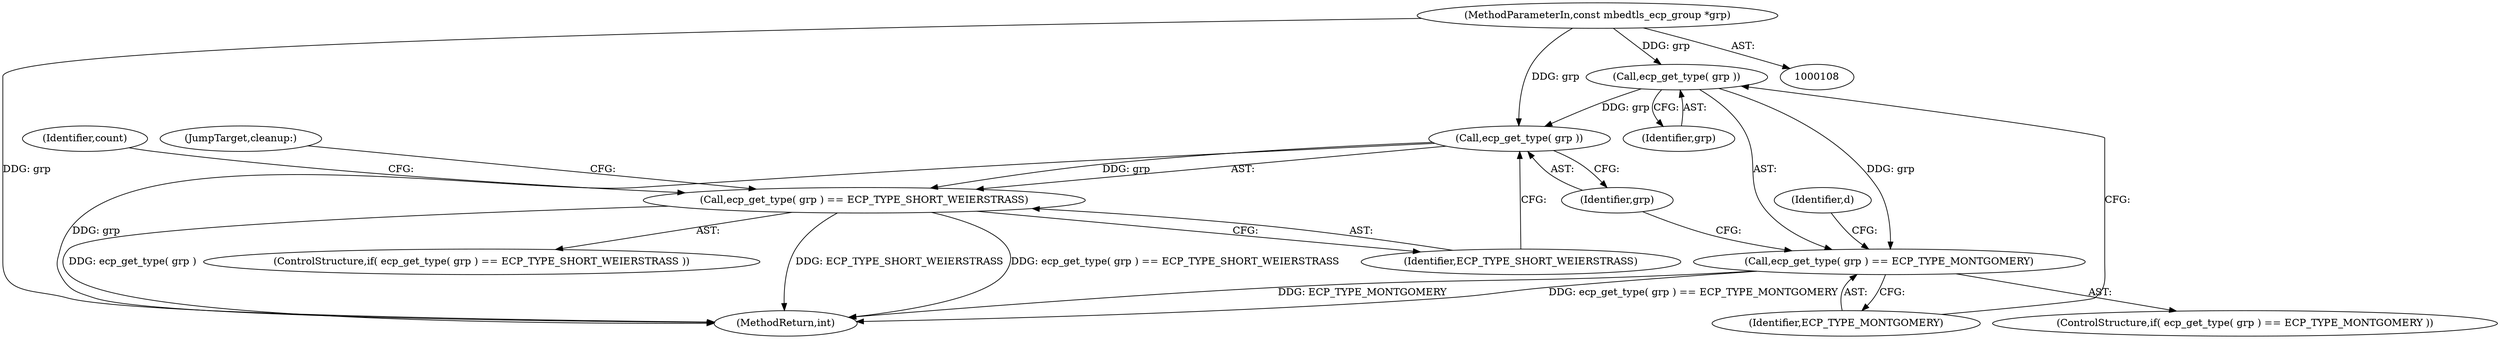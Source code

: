 digraph "0_mbedtls_298a43a77ec0ed2c19a8c924ddd8571ef3e65dfd_2@pointer" {
"1000109" [label="(MethodParameterIn,const mbedtls_ecp_group *grp)"];
"1000130" [label="(Call,ecp_get_type( grp ))"];
"1000129" [label="(Call,ecp_get_type( grp ) == ECP_TYPE_MONTGOMERY)"];
"1000192" [label="(Call,ecp_get_type( grp ))"];
"1000191" [label="(Call,ecp_get_type( grp ) == ECP_TYPE_SHORT_WEIERSTRASS)"];
"1000128" [label="(ControlStructure,if( ecp_get_type( grp ) == ECP_TYPE_MONTGOMERY ))"];
"1000198" [label="(Identifier,count)"];
"1000194" [label="(Identifier,ECP_TYPE_SHORT_WEIERSTRASS)"];
"1000139" [label="(Identifier,d)"];
"1000131" [label="(Identifier,grp)"];
"1000190" [label="(ControlStructure,if( ecp_get_type( grp ) == ECP_TYPE_SHORT_WEIERSTRASS ))"];
"1000242" [label="(MethodReturn,int)"];
"1000191" [label="(Call,ecp_get_type( grp ) == ECP_TYPE_SHORT_WEIERSTRASS)"];
"1000130" [label="(Call,ecp_get_type( grp ))"];
"1000129" [label="(Call,ecp_get_type( grp ) == ECP_TYPE_MONTGOMERY)"];
"1000193" [label="(Identifier,grp)"];
"1000192" [label="(Call,ecp_get_type( grp ))"];
"1000132" [label="(Identifier,ECP_TYPE_MONTGOMERY)"];
"1000239" [label="(JumpTarget,cleanup:)"];
"1000109" [label="(MethodParameterIn,const mbedtls_ecp_group *grp)"];
"1000109" -> "1000108"  [label="AST: "];
"1000109" -> "1000242"  [label="DDG: grp"];
"1000109" -> "1000130"  [label="DDG: grp"];
"1000109" -> "1000192"  [label="DDG: grp"];
"1000130" -> "1000129"  [label="AST: "];
"1000130" -> "1000131"  [label="CFG: "];
"1000131" -> "1000130"  [label="AST: "];
"1000132" -> "1000130"  [label="CFG: "];
"1000130" -> "1000129"  [label="DDG: grp"];
"1000130" -> "1000192"  [label="DDG: grp"];
"1000129" -> "1000128"  [label="AST: "];
"1000129" -> "1000132"  [label="CFG: "];
"1000132" -> "1000129"  [label="AST: "];
"1000139" -> "1000129"  [label="CFG: "];
"1000193" -> "1000129"  [label="CFG: "];
"1000129" -> "1000242"  [label="DDG: ECP_TYPE_MONTGOMERY"];
"1000129" -> "1000242"  [label="DDG: ecp_get_type( grp ) == ECP_TYPE_MONTGOMERY"];
"1000192" -> "1000191"  [label="AST: "];
"1000192" -> "1000193"  [label="CFG: "];
"1000193" -> "1000192"  [label="AST: "];
"1000194" -> "1000192"  [label="CFG: "];
"1000192" -> "1000242"  [label="DDG: grp"];
"1000192" -> "1000191"  [label="DDG: grp"];
"1000191" -> "1000190"  [label="AST: "];
"1000191" -> "1000194"  [label="CFG: "];
"1000194" -> "1000191"  [label="AST: "];
"1000198" -> "1000191"  [label="CFG: "];
"1000239" -> "1000191"  [label="CFG: "];
"1000191" -> "1000242"  [label="DDG: ECP_TYPE_SHORT_WEIERSTRASS"];
"1000191" -> "1000242"  [label="DDG: ecp_get_type( grp ) == ECP_TYPE_SHORT_WEIERSTRASS"];
"1000191" -> "1000242"  [label="DDG: ecp_get_type( grp )"];
}
